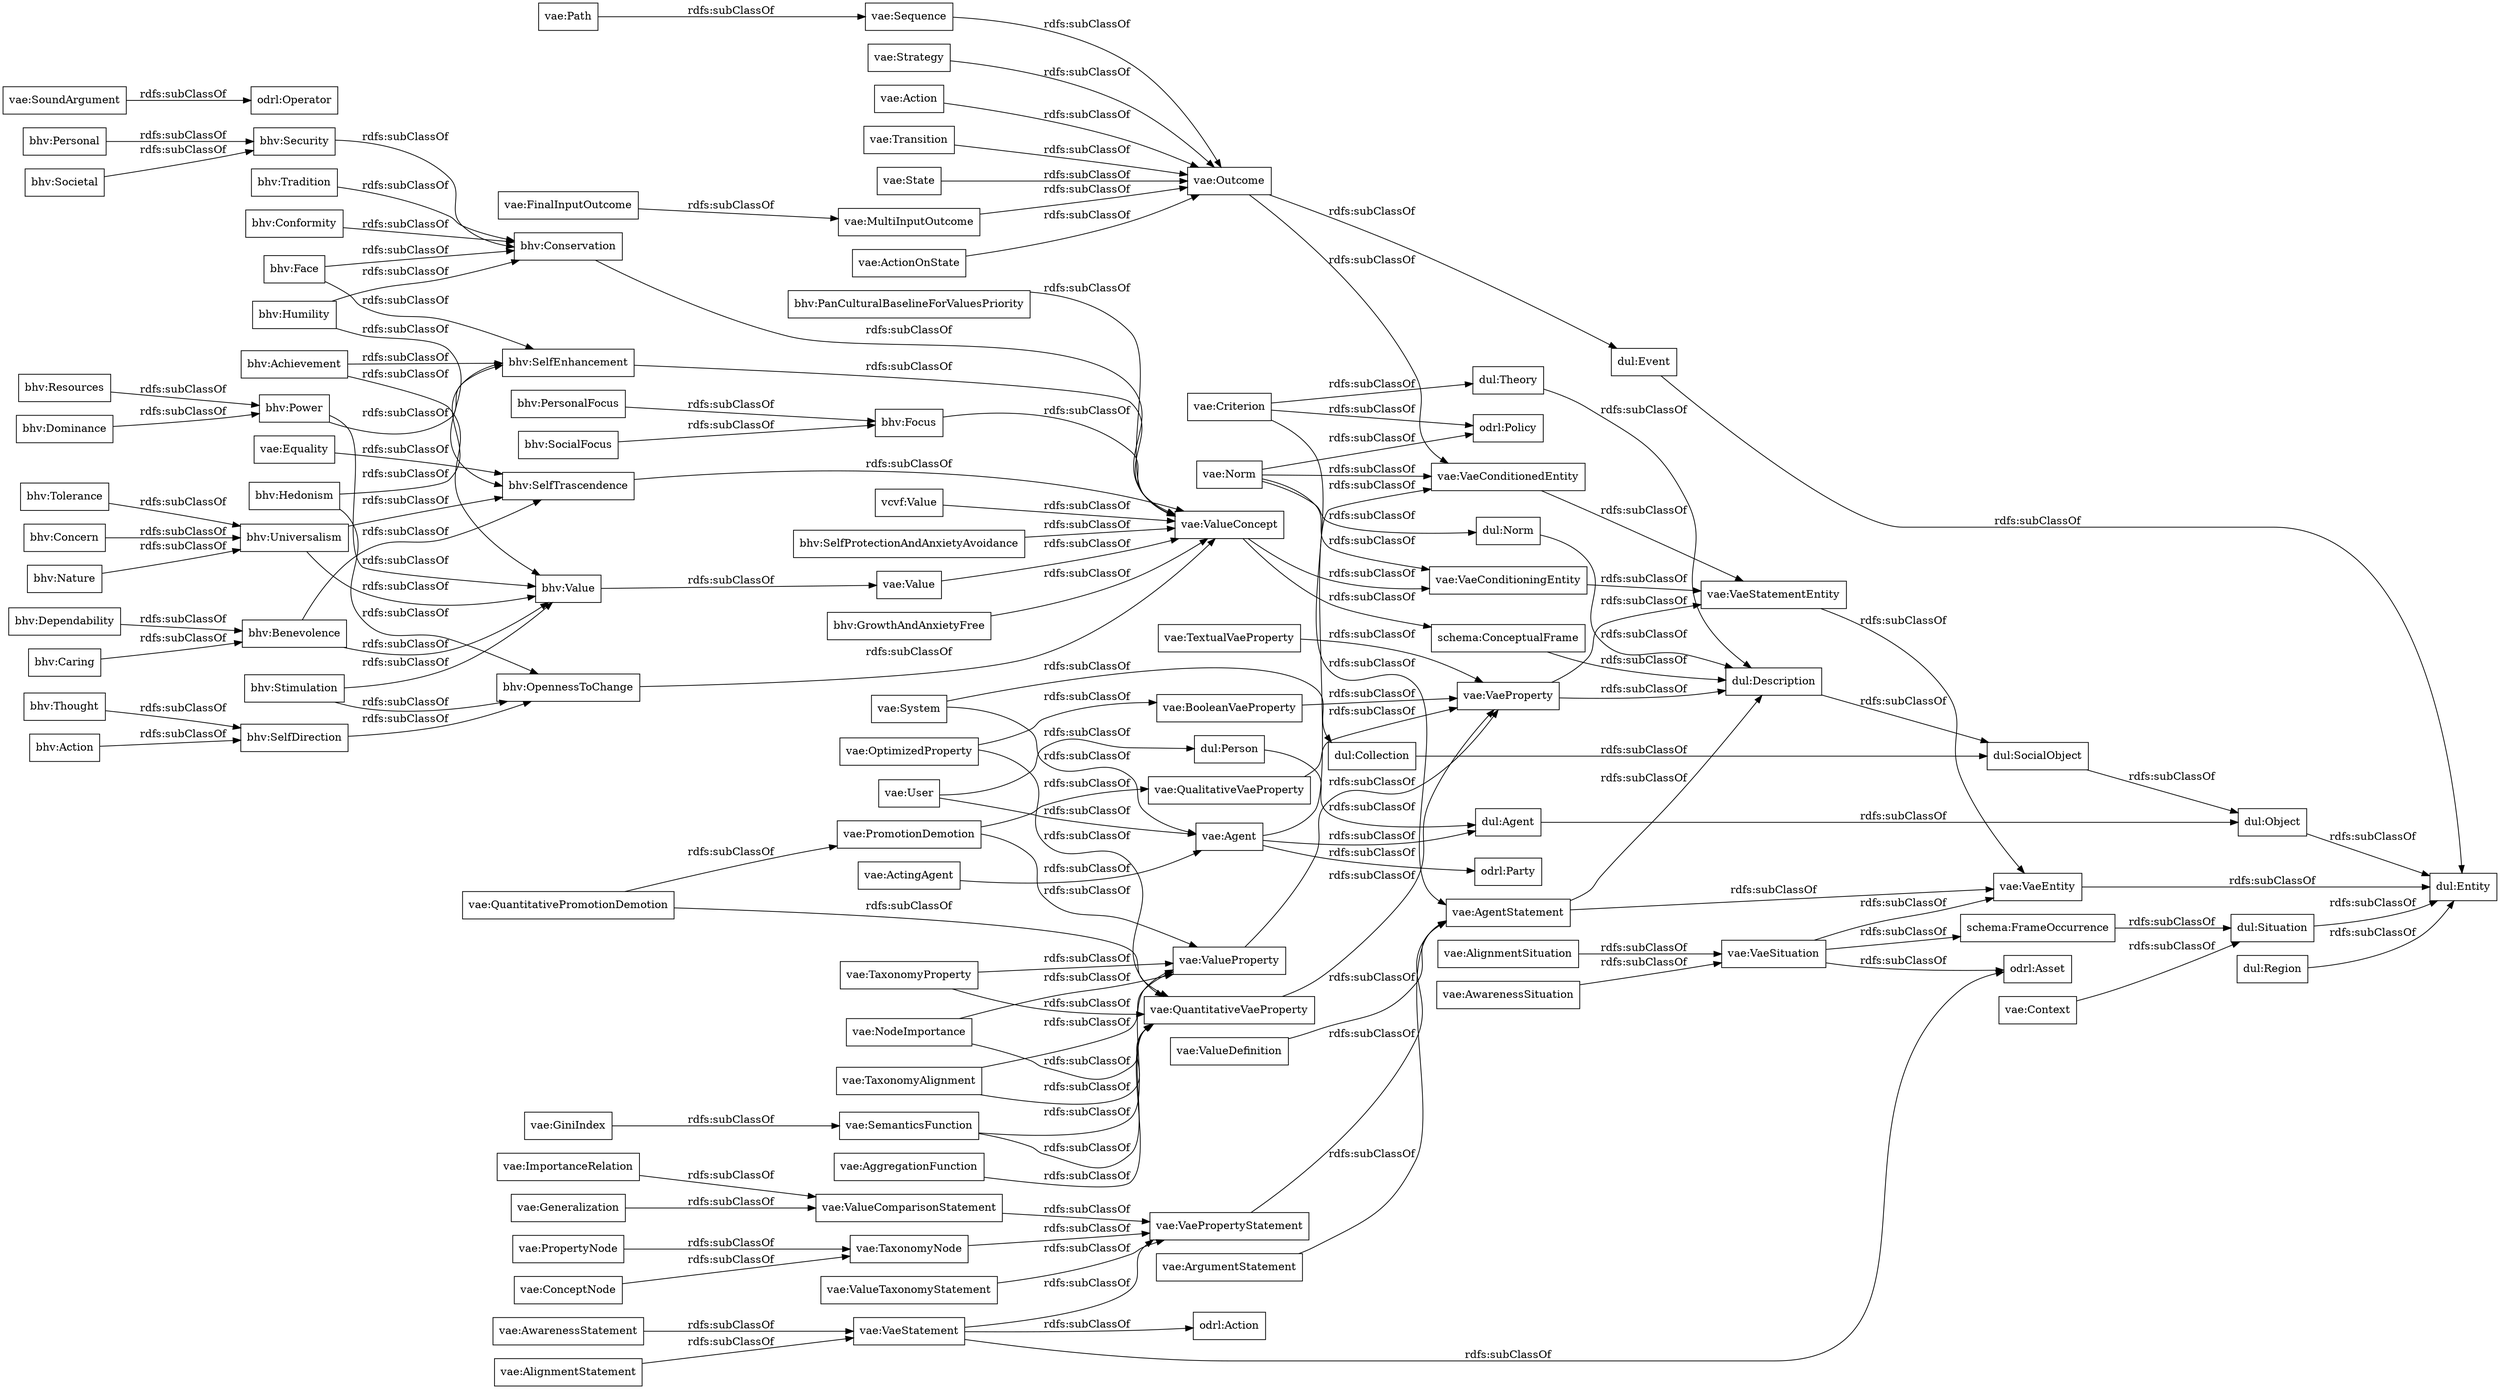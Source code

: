 digraph ar2dtool_diagram { 
rankdir=LR;
size="1000"
node [shape = rectangle, color="black"]; "bhv:Dominance" "dul:Situation" "odrl:Action" "vae:Path" "vae:GiniIndex" "schema:FrameOccurrence" "bhv:PersonalFocus" "bhv:Hedonism" "bhv:Societal" "vae:NodeImportance" "vae:BooleanVaeProperty" "vae:AggregationFunction" "bhv:Universalism" "vae:AwarenessSituation" "vae:Value" "bhv:Achievement" "odrl:Policy" "bhv:Stimulation" "bhv:Value" "dul:Norm" "vae:AlignmentSituation" "odrl:Operator" "vae:VaeProperty" "bhv:SelfTrascendence" "vae:Outcome" "schema:ConceptualFrame" "vae:VaeEntity" "vae:MultiInputOutcome" "vae:SoundArgument" "bhv:Conservation" "vae:AlignmentStatement" "bhv:Dependability" "dul:SocialObject" "vae:QualitativeVaeProperty" "bhv:Caring" "odrl:Asset" "bhv:Nature" "dul:Person" "vae:Generalization" "vae:Context" "vae:ActionOnState" "vae:VaeStatement" "vae:TaxonomyProperty" "bhv:Security" "vae:ConceptNode" "dul:Object" "bhv:Tolerance" "vae:System" "bhv:Humility" "odrl:Party" "vae:QuantitativeVaeProperty" "vae:Norm" "bhv:GrowthAndAnxietyFree" "vae:User" "vae:Sequence" "vae:AgentStatement" "vae:VaeConditionedEntity" "bhv:Tradition" "dul:Event" "vae:PromotionDemotion" "dul:Agent" "vae:ValueTaxonomyStatement" "vae:TaxonomyAlignment" "bhv:SelfEnhancement" "vae:Strategy" "vae:Agent" "bhv:Benevolence" "vae:FinalInputOutcome" "bhv:PanCulturalBaselineForValuesPriority" "vae:VaeSituation" "bhv:Conformity" "vae:Action" "bhv:Focus" "bhv:Resources" "dul:Collection" "vae:AwarenessStatement" "vae:ValueDefinition" "bhv:OpennessToChange" "vae:ActingAgent" "vae:ValueConcept" "vae:PropertyNode" "vae:ValueProperty" "vae:ValueComparisonStatement" "vae:VaeStatementEntity" "vae:Criterion" "bhv:Thought" "vae:Transition" "vae:State" "dul:Entity" "bhv:Face" "vae:VaeConditioningEntity" "vae:TaxonomyNode" "vae:VaePropertyStatement" "vae:SemanticsFunction" "bhv:SocialFocus" "vae:Equality" "vae:OptimizedProperty" "dul:Theory" "dul:Region" "dul:Description" "vae:QuantitativePromotionDemotion" "bhv:Action" "vcvf:Value" "bhv:Power" "vae:ImportanceRelation" "bhv:Personal" "vae:ArgumentStatement" "bhv:SelfDirection" "bhv:Concern" "vae:TextualVaeProperty" "bhv:SelfProtectionAndAnxietyAvoidance" ; /*classes style*/
	"vae:GiniIndex" -> "vae:SemanticsFunction" [ label = "rdfs:subClassOf" ];
	"dul:Region" -> "dul:Entity" [ label = "rdfs:subClassOf" ];
	"bhv:Societal" -> "bhv:Security" [ label = "rdfs:subClassOf" ];
	"vae:Strategy" -> "vae:Outcome" [ label = "rdfs:subClassOf" ];
	"vae:VaeStatementEntity" -> "vae:VaeEntity" [ label = "rdfs:subClassOf" ];
	"dul:Description" -> "dul:SocialObject" [ label = "rdfs:subClassOf" ];
	"dul:Object" -> "dul:Entity" [ label = "rdfs:subClassOf" ];
	"bhv:Face" -> "bhv:SelfEnhancement" [ label = "rdfs:subClassOf" ];
	"bhv:Face" -> "bhv:Conservation" [ label = "rdfs:subClassOf" ];
	"bhv:Universalism" -> "bhv:Value" [ label = "rdfs:subClassOf" ];
	"bhv:Universalism" -> "bhv:SelfTrascendence" [ label = "rdfs:subClassOf" ];
	"bhv:Power" -> "bhv:Value" [ label = "rdfs:subClassOf" ];
	"bhv:Power" -> "bhv:SelfEnhancement" [ label = "rdfs:subClassOf" ];
	"vae:Outcome" -> "vae:VaeConditionedEntity" [ label = "rdfs:subClassOf" ];
	"vae:Outcome" -> "dul:Event" [ label = "rdfs:subClassOf" ];
	"vae:ValueComparisonStatement" -> "vae:VaePropertyStatement" [ label = "rdfs:subClassOf" ];
	"vae:Sequence" -> "vae:Outcome" [ label = "rdfs:subClassOf" ];
	"vae:Generalization" -> "vae:ValueComparisonStatement" [ label = "rdfs:subClassOf" ];
	"vae:SemanticsFunction" -> "vae:ValueProperty" [ label = "rdfs:subClassOf" ];
	"vae:SemanticsFunction" -> "vae:QuantitativeVaeProperty" [ label = "rdfs:subClassOf" ];
	"bhv:OpennessToChange" -> "vae:ValueConcept" [ label = "rdfs:subClassOf" ];
	"vae:AgentStatement" -> "vae:VaeEntity" [ label = "rdfs:subClassOf" ];
	"vae:AgentStatement" -> "dul:Description" [ label = "rdfs:subClassOf" ];
	"vae:BooleanVaeProperty" -> "vae:VaeProperty" [ label = "rdfs:subClassOf" ];
	"vae:Norm" -> "vae:VaeConditioningEntity" [ label = "rdfs:subClassOf" ];
	"vae:Norm" -> "dul:Norm" [ label = "rdfs:subClassOf" ];
	"vae:Norm" -> "odrl:Policy" [ label = "rdfs:subClassOf" ];
	"vae:Norm" -> "vae:VaeConditionedEntity" [ label = "rdfs:subClassOf" ];
	"bhv:Tolerance" -> "bhv:Universalism" [ label = "rdfs:subClassOf" ];
	"dul:SocialObject" -> "dul:Object" [ label = "rdfs:subClassOf" ];
	"bhv:Tradition" -> "bhv:Conservation" [ label = "rdfs:subClassOf" ];
	"bhv:Nature" -> "bhv:Universalism" [ label = "rdfs:subClassOf" ];
	"schema:ConceptualFrame" -> "dul:Description" [ label = "rdfs:subClassOf" ];
	"vcvf:Value" -> "vae:ValueConcept" [ label = "rdfs:subClassOf" ];
	"bhv:SelfTrascendence" -> "vae:ValueConcept" [ label = "rdfs:subClassOf" ];
	"vae:VaeStatement" -> "vae:VaePropertyStatement" [ label = "rdfs:subClassOf" ];
	"vae:VaeStatement" -> "odrl:Asset" [ label = "rdfs:subClassOf" ];
	"vae:VaeStatement" -> "odrl:Action" [ label = "rdfs:subClassOf" ];
	"bhv:Resources" -> "bhv:Power" [ label = "rdfs:subClassOf" ];
	"vae:MultiInputOutcome" -> "vae:Outcome" [ label = "rdfs:subClassOf" ];
	"dul:Event" -> "dul:Entity" [ label = "rdfs:subClassOf" ];
	"bhv:SocialFocus" -> "bhv:Focus" [ label = "rdfs:subClassOf" ];
	"vae:Context" -> "dul:Situation" [ label = "rdfs:subClassOf" ];
	"bhv:Focus" -> "vae:ValueConcept" [ label = "rdfs:subClassOf" ];
	"vae:Equality" -> "bhv:SelfTrascendence" [ label = "rdfs:subClassOf" ];
	"bhv:SelfEnhancement" -> "vae:ValueConcept" [ label = "rdfs:subClassOf" ];
	"bhv:Benevolence" -> "bhv:Value" [ label = "rdfs:subClassOf" ];
	"bhv:Benevolence" -> "bhv:SelfTrascendence" [ label = "rdfs:subClassOf" ];
	"bhv:Caring" -> "bhv:Benevolence" [ label = "rdfs:subClassOf" ];
	"bhv:Concern" -> "bhv:Universalism" [ label = "rdfs:subClassOf" ];
	"vae:Criterion" -> "dul:Theory" [ label = "rdfs:subClassOf" ];
	"vae:Criterion" -> "vae:AgentStatement" [ label = "rdfs:subClassOf" ];
	"vae:Criterion" -> "odrl:Policy" [ label = "rdfs:subClassOf" ];
	"vae:PromotionDemotion" -> "vae:ValueProperty" [ label = "rdfs:subClassOf" ];
	"vae:PromotionDemotion" -> "vae:QualitativeVaeProperty" [ label = "rdfs:subClassOf" ];
	"dul:Situation" -> "dul:Entity" [ label = "rdfs:subClassOf" ];
	"bhv:Achievement" -> "bhv:Value" [ label = "rdfs:subClassOf" ];
	"bhv:Achievement" -> "bhv:SelfEnhancement" [ label = "rdfs:subClassOf" ];
	"bhv:GrowthAndAnxietyFree" -> "vae:ValueConcept" [ label = "rdfs:subClassOf" ];
	"vae:System" -> "vae:Agent" [ label = "rdfs:subClassOf" ];
	"vae:System" -> "dul:Collection" [ label = "rdfs:subClassOf" ];
	"vae:ArgumentStatement" -> "vae:AgentStatement" [ label = "rdfs:subClassOf" ];
	"vae:Path" -> "vae:Sequence" [ label = "rdfs:subClassOf" ];
	"vae:ValueProperty" -> "vae:VaeProperty" [ label = "rdfs:subClassOf" ];
	"bhv:Action" -> "bhv:SelfDirection" [ label = "rdfs:subClassOf" ];
	"dul:Norm" -> "dul:Description" [ label = "rdfs:subClassOf" ];
	"dul:Person" -> "dul:Agent" [ label = "rdfs:subClassOf" ];
	"vae:NodeImportance" -> "vae:ValueProperty" [ label = "rdfs:subClassOf" ];
	"vae:NodeImportance" -> "vae:QuantitativeVaeProperty" [ label = "rdfs:subClassOf" ];
	"vae:State" -> "vae:Outcome" [ label = "rdfs:subClassOf" ];
	"bhv:Conservation" -> "vae:ValueConcept" [ label = "rdfs:subClassOf" ];
	"vae:VaeSituation" -> "schema:FrameOccurrence" [ label = "rdfs:subClassOf" ];
	"vae:VaeSituation" -> "vae:VaeEntity" [ label = "rdfs:subClassOf" ];
	"vae:VaeSituation" -> "odrl:Asset" [ label = "rdfs:subClassOf" ];
	"vae:VaePropertyStatement" -> "vae:AgentStatement" [ label = "rdfs:subClassOf" ];
	"vae:User" -> "vae:Agent" [ label = "rdfs:subClassOf" ];
	"vae:User" -> "dul:Person" [ label = "rdfs:subClassOf" ];
	"vae:SoundArgument" -> "odrl:Operator" [ label = "rdfs:subClassOf" ];
	"bhv:Security" -> "bhv:Conservation" [ label = "rdfs:subClassOf" ];
	"bhv:Conformity" -> "bhv:Conservation" [ label = "rdfs:subClassOf" ];
	"vae:VaeConditionedEntity" -> "vae:VaeStatementEntity" [ label = "rdfs:subClassOf" ];
	"bhv:Thought" -> "bhv:SelfDirection" [ label = "rdfs:subClassOf" ];
	"vae:FinalInputOutcome" -> "vae:MultiInputOutcome" [ label = "rdfs:subClassOf" ];
	"bhv:SelfProtectionAndAnxietyAvoidance" -> "vae:ValueConcept" [ label = "rdfs:subClassOf" ];
	"vae:ValueDefinition" -> "vae:AgentStatement" [ label = "rdfs:subClassOf" ];
	"vae:TaxonomyAlignment" -> "vae:ValueProperty" [ label = "rdfs:subClassOf" ];
	"vae:TaxonomyAlignment" -> "vae:QuantitativeVaeProperty" [ label = "rdfs:subClassOf" ];
	"bhv:Stimulation" -> "bhv:Value" [ label = "rdfs:subClassOf" ];
	"bhv:Stimulation" -> "bhv:OpennessToChange" [ label = "rdfs:subClassOf" ];
	"vae:TextualVaeProperty" -> "vae:VaeProperty" [ label = "rdfs:subClassOf" ];
	"vae:Action" -> "vae:Outcome" [ label = "rdfs:subClassOf" ];
	"vae:Transition" -> "vae:Outcome" [ label = "rdfs:subClassOf" ];
	"vae:AwarenessSituation" -> "vae:VaeSituation" [ label = "rdfs:subClassOf" ];
	"vae:AggregationFunction" -> "vae:QuantitativeVaeProperty" [ label = "rdfs:subClassOf" ];
	"vae:AwarenessStatement" -> "vae:VaeStatement" [ label = "rdfs:subClassOf" ];
	"vae:TaxonomyNode" -> "vae:VaePropertyStatement" [ label = "rdfs:subClassOf" ];
	"vae:ValueTaxonomyStatement" -> "vae:VaePropertyStatement" [ label = "rdfs:subClassOf" ];
	"bhv:Dominance" -> "bhv:Power" [ label = "rdfs:subClassOf" ];
	"vae:VaeProperty" -> "vae:VaeStatementEntity" [ label = "rdfs:subClassOf" ];
	"vae:VaeProperty" -> "dul:Description" [ label = "rdfs:subClassOf" ];
	"vae:QualitativeVaeProperty" -> "vae:VaeProperty" [ label = "rdfs:subClassOf" ];
	"bhv:PanCulturalBaselineForValuesPriority" -> "vae:ValueConcept" [ label = "rdfs:subClassOf" ];
	"vae:Agent" -> "vae:VaeConditionedEntity" [ label = "rdfs:subClassOf" ];
	"vae:Agent" -> "odrl:Party" [ label = "rdfs:subClassOf" ];
	"vae:Agent" -> "dul:Agent" [ label = "rdfs:subClassOf" ];
	"vae:VaeEntity" -> "dul:Entity" [ label = "rdfs:subClassOf" ];
	"vae:PropertyNode" -> "vae:TaxonomyNode" [ label = "rdfs:subClassOf" ];
	"vae:VaeConditioningEntity" -> "vae:VaeStatementEntity" [ label = "rdfs:subClassOf" ];
	"vae:ConceptNode" -> "vae:TaxonomyNode" [ label = "rdfs:subClassOf" ];
	"vae:Value" -> "vae:ValueConcept" [ label = "rdfs:subClassOf" ];
	"vae:OptimizedProperty" -> "vae:QuantitativeVaeProperty" [ label = "rdfs:subClassOf" ];
	"vae:OptimizedProperty" -> "vae:BooleanVaeProperty" [ label = "rdfs:subClassOf" ];
	"dul:Collection" -> "dul:SocialObject" [ label = "rdfs:subClassOf" ];
	"schema:FrameOccurrence" -> "dul:Situation" [ label = "rdfs:subClassOf" ];
	"vae:QuantitativeVaeProperty" -> "vae:VaeProperty" [ label = "rdfs:subClassOf" ];
	"bhv:Value" -> "vae:Value" [ label = "rdfs:subClassOf" ];
	"vae:QuantitativePromotionDemotion" -> "vae:QuantitativeVaeProperty" [ label = "rdfs:subClassOf" ];
	"vae:QuantitativePromotionDemotion" -> "vae:PromotionDemotion" [ label = "rdfs:subClassOf" ];
	"dul:Theory" -> "dul:Description" [ label = "rdfs:subClassOf" ];
	"bhv:Personal" -> "bhv:Security" [ label = "rdfs:subClassOf" ];
	"bhv:Dependability" -> "bhv:Benevolence" [ label = "rdfs:subClassOf" ];
	"vae:ImportanceRelation" -> "vae:ValueComparisonStatement" [ label = "rdfs:subClassOf" ];
	"vae:ValueConcept" -> "schema:ConceptualFrame" [ label = "rdfs:subClassOf" ];
	"vae:ValueConcept" -> "vae:VaeConditioningEntity" [ label = "rdfs:subClassOf" ];
	"bhv:Hedonism" -> "bhv:SelfEnhancement" [ label = "rdfs:subClassOf" ];
	"bhv:Hedonism" -> "bhv:OpennessToChange" [ label = "rdfs:subClassOf" ];
	"vae:ActionOnState" -> "vae:Outcome" [ label = "rdfs:subClassOf" ];
	"vae:AlignmentSituation" -> "vae:VaeSituation" [ label = "rdfs:subClassOf" ];
	"bhv:PersonalFocus" -> "bhv:Focus" [ label = "rdfs:subClassOf" ];
	"bhv:SelfDirection" -> "bhv:OpennessToChange" [ label = "rdfs:subClassOf" ];
	"vae:AlignmentStatement" -> "vae:VaeStatement" [ label = "rdfs:subClassOf" ];
	"vae:ActingAgent" -> "vae:Agent" [ label = "rdfs:subClassOf" ];
	"bhv:Humility" -> "bhv:SelfTrascendence" [ label = "rdfs:subClassOf" ];
	"bhv:Humility" -> "bhv:Conservation" [ label = "rdfs:subClassOf" ];
	"vae:TaxonomyProperty" -> "vae:ValueProperty" [ label = "rdfs:subClassOf" ];
	"vae:TaxonomyProperty" -> "vae:QuantitativeVaeProperty" [ label = "rdfs:subClassOf" ];
	"dul:Agent" -> "dul:Object" [ label = "rdfs:subClassOf" ];

}
